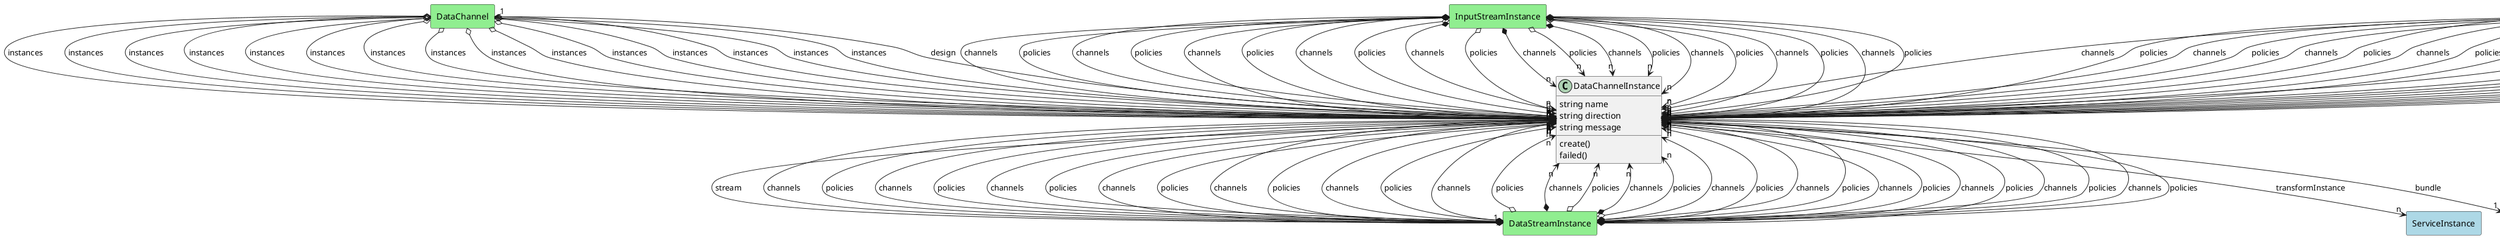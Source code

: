 @startuml

class "DataChannelInstance" as Model {
 string name
 string direction
 string message

 create()
 failed()
 
}

rectangle "DataChannel" as DataChannel #lightblue {
}

Model o--> "1" DataChannel : design


rectangle "DataStreamInstance" as DataStreamInstance #lightblue {
}

Model o--> "1" DataStreamInstance : stream


rectangle "ServiceInstance" as ServiceInstance #lightblue {
}

Model o--> "n" ServiceInstance : transformInstance


rectangle "SABundleInstance" as SABundleInstance #lightblue {
}

Model o--> "1" SABundleInstance : bundle




    rectangle "DataChannel" as DataChannel #lightgreen {
    }
    
        DataChannel   o--> "n" Model : "instances"
    
    rectangle "DataStreamInstance" as DataStreamInstance #lightgreen {
    }
    
        DataStreamInstance   *--> "n" Model : "channels"
    
    rectangle "DataStreamInstance" as DataStreamInstance #lightgreen {
    }
    
        DataStreamInstance   o--> "n" Model : "policies"
    
    rectangle "DataChannel" as DataChannel #lightgreen {
    }
    
        DataChannel   o--> "n" Model : "instances"
    
    rectangle "DataStreamInstance" as DataStreamInstance #lightgreen {
    }
    
        DataStreamInstance   *--> "n" Model : "channels"
    
    rectangle "DataStreamInstance" as DataStreamInstance #lightgreen {
    }
    
        DataStreamInstance   o--> "n" Model : "policies"
    
    rectangle "DataChannel" as DataChannel #lightgreen {
    }
    
        DataChannel   o--> "n" Model : "instances"
    
    rectangle "DataStreamInstance" as DataStreamInstance #lightgreen {
    }
    
        DataStreamInstance   *--> "n" Model : "channels"
    
    rectangle "DataStreamInstance" as DataStreamInstance #lightgreen {
    }
    
        DataStreamInstance   o--> "n" Model : "policies"
    
    rectangle "DataChannel" as DataChannel #lightgreen {
    }
    
        DataChannel   o--> "n" Model : "instances"
    
    rectangle "DataStreamInstance" as DataStreamInstance #lightgreen {
    }
    
        DataStreamInstance   *--> "n" Model : "channels"
    
    rectangle "DataStreamInstance" as DataStreamInstance #lightgreen {
    }
    
        DataStreamInstance   o--> "n" Model : "policies"
    
    rectangle "DataChannel" as DataChannel #lightgreen {
    }
    
        DataChannel   o--> "n" Model : "instances"
    
    rectangle "DataStreamInstance" as DataStreamInstance #lightgreen {
    }
    
        DataStreamInstance   *--> "n" Model : "channels"
    
    rectangle "DataStreamInstance" as DataStreamInstance #lightgreen {
    }
    
        DataStreamInstance   o--> "n" Model : "policies"
    
    rectangle "DataChannel" as DataChannel #lightgreen {
    }
    
        DataChannel   o--> "n" Model : "instances"
    
    rectangle "DataStreamInstance" as DataStreamInstance #lightgreen {
    }
    
        DataStreamInstance   *--> "n" Model : "channels"
    
    rectangle "DataStreamInstance" as DataStreamInstance #lightgreen {
    }
    
        DataStreamInstance   o--> "n" Model : "policies"
    
    rectangle "InputStreamInstance" as InputStreamInstance #lightgreen {
    }
    
        InputStreamInstance   *--> "n" Model : "channels"
    
    rectangle "InputStreamInstance" as InputStreamInstance #lightgreen {
    }
    
        InputStreamInstance   o--> "n" Model : "policies"
    
    rectangle "OutputStreamInstance" as OutputStreamInstance #lightgreen {
    }
    
        OutputStreamInstance   *--> "n" Model : "channels"
    
    rectangle "OutputStreamInstance" as OutputStreamInstance #lightgreen {
    }
    
        OutputStreamInstance   o--> "n" Model : "policies"
    
    rectangle "DataChannel" as DataChannel #lightgreen {
    }
    
        DataChannel   o--> "n" Model : "instances"
    
    rectangle "DataStreamInstance" as DataStreamInstance #lightgreen {
    }
    
        DataStreamInstance   *--> "n" Model : "channels"
    
    rectangle "DataStreamInstance" as DataStreamInstance #lightgreen {
    }
    
        DataStreamInstance   o--> "n" Model : "policies"
    
    rectangle "InputStreamInstance" as InputStreamInstance #lightgreen {
    }
    
        InputStreamInstance   *--> "n" Model : "channels"
    
    rectangle "InputStreamInstance" as InputStreamInstance #lightgreen {
    }
    
        InputStreamInstance   o--> "n" Model : "policies"
    
    rectangle "OutputStreamInstance" as OutputStreamInstance #lightgreen {
    }
    
        OutputStreamInstance   *--> "n" Model : "channels"
    
    rectangle "OutputStreamInstance" as OutputStreamInstance #lightgreen {
    }
    
        OutputStreamInstance   o--> "n" Model : "policies"
    
    rectangle "DataChannel" as DataChannel #lightgreen {
    }
    
        DataChannel   o--> "n" Model : "instances"
    
    rectangle "DataStreamInstance" as DataStreamInstance #lightgreen {
    }
    
        DataStreamInstance   *--> "n" Model : "channels"
    
    rectangle "DataStreamInstance" as DataStreamInstance #lightgreen {
    }
    
        DataStreamInstance   o--> "n" Model : "policies"
    
    rectangle "InputStreamInstance" as InputStreamInstance #lightgreen {
    }
    
        InputStreamInstance   *--> "n" Model : "channels"
    
    rectangle "InputStreamInstance" as InputStreamInstance #lightgreen {
    }
    
        InputStreamInstance   o--> "n" Model : "policies"
    
    rectangle "OutputStreamInstance" as OutputStreamInstance #lightgreen {
    }
    
        OutputStreamInstance   *--> "n" Model : "channels"
    
    rectangle "OutputStreamInstance" as OutputStreamInstance #lightgreen {
    }
    
        OutputStreamInstance   o--> "n" Model : "policies"
    
    rectangle "DataChannel" as DataChannel #lightgreen {
    }
    
        DataChannel   o--> "n" Model : "instances"
    
    rectangle "DataStreamInstance" as DataStreamInstance #lightgreen {
    }
    
        DataStreamInstance   *--> "n" Model : "channels"
    
    rectangle "DataStreamInstance" as DataStreamInstance #lightgreen {
    }
    
        DataStreamInstance   o--> "n" Model : "policies"
    
    rectangle "InputStreamInstance" as InputStreamInstance #lightgreen {
    }
    
        InputStreamInstance   *--> "n" Model : "channels"
    
    rectangle "InputStreamInstance" as InputStreamInstance #lightgreen {
    }
    
        InputStreamInstance   o--> "n" Model : "policies"
    
    rectangle "OutputStreamInstance" as OutputStreamInstance #lightgreen {
    }
    
        OutputStreamInstance   *--> "n" Model : "channels"
    
    rectangle "OutputStreamInstance" as OutputStreamInstance #lightgreen {
    }
    
        OutputStreamInstance   o--> "n" Model : "policies"
    
    rectangle "DataChannel" as DataChannel #lightgreen {
    }
    
        DataChannel   o--> "n" Model : "instances"
    
    rectangle "DataStreamInstance" as DataStreamInstance #lightgreen {
    }
    
        DataStreamInstance   *--> "n" Model : "channels"
    
    rectangle "DataStreamInstance" as DataStreamInstance #lightgreen {
    }
    
        DataStreamInstance   o--> "n" Model : "policies"
    
    rectangle "InputStreamInstance" as InputStreamInstance #lightgreen {
    }
    
        InputStreamInstance   *--> "n" Model : "channels"
    
    rectangle "InputStreamInstance" as InputStreamInstance #lightgreen {
    }
    
        InputStreamInstance   o--> "n" Model : "policies"
    
    rectangle "OutputStreamInstance" as OutputStreamInstance #lightgreen {
    }
    
        OutputStreamInstance   *--> "n" Model : "channels"
    
    rectangle "OutputStreamInstance" as OutputStreamInstance #lightgreen {
    }
    
        OutputStreamInstance   o--> "n" Model : "policies"
    
    rectangle "DataChannel" as DataChannel #lightgreen {
    }
    
        DataChannel   o--> "n" Model : "instances"
    
    rectangle "DataStreamInstance" as DataStreamInstance #lightgreen {
    }
    
        DataStreamInstance   *--> "n" Model : "channels"
    
    rectangle "DataStreamInstance" as DataStreamInstance #lightgreen {
    }
    
        DataStreamInstance   o--> "n" Model : "policies"
    
    rectangle "InputStreamInstance" as InputStreamInstance #lightgreen {
    }
    
        InputStreamInstance   *--> "n" Model : "channels"
    
    rectangle "InputStreamInstance" as InputStreamInstance #lightgreen {
    }
    
        InputStreamInstance   o--> "n" Model : "policies"
    
    rectangle "OutputStreamInstance" as OutputStreamInstance #lightgreen {
    }
    
        OutputStreamInstance   *--> "n" Model : "channels"
    
    rectangle "OutputStreamInstance" as OutputStreamInstance #lightgreen {
    }
    
        OutputStreamInstance   o--> "n" Model : "policies"
    
    rectangle "DataChannel" as DataChannel #lightgreen {
    }
    
        DataChannel   o--> "n" Model : "instances"
    
    rectangle "DataStreamInstance" as DataStreamInstance #lightgreen {
    }
    
        DataStreamInstance   *--> "n" Model : "channels"
    
    rectangle "DataStreamInstance" as DataStreamInstance #lightgreen {
    }
    
        DataStreamInstance   o--> "n" Model : "policies"
    
    rectangle "InputStreamInstance" as InputStreamInstance #lightgreen {
    }
    
        InputStreamInstance   *--> "n" Model : "channels"
    
    rectangle "InputStreamInstance" as InputStreamInstance #lightgreen {
    }
    
        InputStreamInstance   o--> "n" Model : "policies"
    
    rectangle "OutputStreamInstance" as OutputStreamInstance #lightgreen {
    }
    
        OutputStreamInstance   *--> "n" Model : "channels"
    
    rectangle "OutputStreamInstance" as OutputStreamInstance #lightgreen {
    }
    
        OutputStreamInstance   o--> "n" Model : "policies"
    
    rectangle "DataChannel" as DataChannel #lightgreen {
    }
    
        DataChannel   o--> "n" Model : "instances"
    
    rectangle "DataStreamInstance" as DataStreamInstance #lightgreen {
    }
    
        DataStreamInstance   *--> "n" Model : "channels"
    
    rectangle "DataStreamInstance" as DataStreamInstance #lightgreen {
    }
    
        DataStreamInstance   o--> "n" Model : "policies"
    
    rectangle "InputStreamInstance" as InputStreamInstance #lightgreen {
    }
    
        InputStreamInstance   *--> "n" Model : "channels"
    
    rectangle "InputStreamInstance" as InputStreamInstance #lightgreen {
    }
    
        InputStreamInstance   o--> "n" Model : "policies"
    
    rectangle "OutputStreamInstance" as OutputStreamInstance #lightgreen {
    }
    
        OutputStreamInstance   *--> "n" Model : "channels"
    
    rectangle "OutputStreamInstance" as OutputStreamInstance #lightgreen {
    }
    
        OutputStreamInstance   o--> "n" Model : "policies"
    
    rectangle "DataChannel" as DataChannel #lightgreen {
    }
    
        DataChannel   o--> "n" Model : "instances"
    
    rectangle "DataStreamInstance" as DataStreamInstance #lightgreen {
    }
    
        DataStreamInstance   *--> "n" Model : "channels"
    
    rectangle "DataStreamInstance" as DataStreamInstance #lightgreen {
    }
    
        DataStreamInstance   o--> "n" Model : "policies"
    
    rectangle "InputStreamInstance" as InputStreamInstance #lightgreen {
    }
    
        InputStreamInstance   *--> "n" Model : "channels"
    
    rectangle "InputStreamInstance" as InputStreamInstance #lightgreen {
    }
    
        InputStreamInstance   o--> "n" Model : "policies"
    
    rectangle "OutputStreamInstance" as OutputStreamInstance #lightgreen {
    }
    
        OutputStreamInstance   *--> "n" Model : "channels"
    
    rectangle "OutputStreamInstance" as OutputStreamInstance #lightgreen {
    }
    
        OutputStreamInstance   o--> "n" Model : "policies"
    
    rectangle "DataChannel" as DataChannel #lightgreen {
    }
    
        DataChannel   o--> "n" Model : "instances"
    
    rectangle "DataStreamInstance" as DataStreamInstance #lightgreen {
    }
    
        DataStreamInstance   *--> "n" Model : "channels"
    
    rectangle "DataStreamInstance" as DataStreamInstance #lightgreen {
    }
    
        DataStreamInstance   o--> "n" Model : "policies"
    
    rectangle "InputStreamInstance" as InputStreamInstance #lightgreen {
    }
    
        InputStreamInstance   *--> "n" Model : "channels"
    
    rectangle "InputStreamInstance" as InputStreamInstance #lightgreen {
    }
    
        InputStreamInstance   o--> "n" Model : "policies"
    
    rectangle "OutputStreamInstance" as OutputStreamInstance #lightgreen {
    }
    
        OutputStreamInstance   *--> "n" Model : "channels"
    
    rectangle "OutputStreamInstance" as OutputStreamInstance #lightgreen {
    }
    
        OutputStreamInstance   o--> "n" Model : "policies"
    

@enduml
